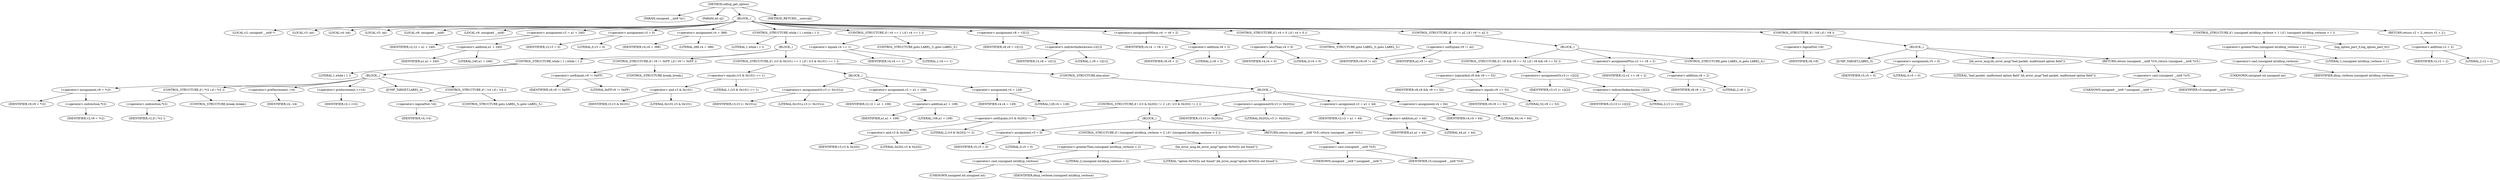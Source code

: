 digraph udhcp_get_option {  
"1000107" [label = "(METHOD,udhcp_get_option)" ]
"1000108" [label = "(PARAM,unsigned __int8 *a1)" ]
"1000109" [label = "(PARAM,int a2)" ]
"1000110" [label = "(BLOCK,,)" ]
"1000111" [label = "(LOCAL,v2: unsigned __int8 *)" ]
"1000112" [label = "(LOCAL,v3: int)" ]
"1000113" [label = "(LOCAL,v4: int)" ]
"1000114" [label = "(LOCAL,v5: int)" ]
"1000115" [label = "(LOCAL,v8: unsigned __int8)" ]
"1000116" [label = "(LOCAL,v9: unsigned __int8)" ]
"1000117" [label = "(<operator>.assignment,v2 = a1 + 240)" ]
"1000118" [label = "(IDENTIFIER,v2,v2 = a1 + 240)" ]
"1000119" [label = "(<operator>.addition,a1 + 240)" ]
"1000120" [label = "(IDENTIFIER,a1,a1 + 240)" ]
"1000121" [label = "(LITERAL,240,a1 + 240)" ]
"1000122" [label = "(<operator>.assignment,v3 = 0)" ]
"1000123" [label = "(IDENTIFIER,v3,v3 = 0)" ]
"1000124" [label = "(LITERAL,0,v3 = 0)" ]
"1000125" [label = "(<operator>.assignment,v4 = 388)" ]
"1000126" [label = "(IDENTIFIER,v4,v4 = 388)" ]
"1000127" [label = "(LITERAL,388,v4 = 388)" ]
"1000128" [label = "(CONTROL_STRUCTURE,while ( 1 ),while ( 1 ))" ]
"1000129" [label = "(LITERAL,1,while ( 1 ))" ]
"1000130" [label = "(BLOCK,,)" ]
"1000131" [label = "(CONTROL_STRUCTURE,while ( 1 ),while ( 1 ))" ]
"1000132" [label = "(LITERAL,1,while ( 1 ))" ]
"1000133" [label = "(BLOCK,,)" ]
"1000134" [label = "(<operator>.assignment,v9 = *v2)" ]
"1000135" [label = "(IDENTIFIER,v9,v9 = *v2)" ]
"1000136" [label = "(<operator>.indirection,*v2)" ]
"1000137" [label = "(IDENTIFIER,v2,v9 = *v2)" ]
"1000138" [label = "(CONTROL_STRUCTURE,if ( *v2 ),if ( *v2 ))" ]
"1000139" [label = "(<operator>.indirection,*v2)" ]
"1000140" [label = "(IDENTIFIER,v2,if ( *v2 ))" ]
"1000141" [label = "(CONTROL_STRUCTURE,break;,break;)" ]
"1000142" [label = "(<operator>.preDecrement,--v4)" ]
"1000143" [label = "(IDENTIFIER,v4,--v4)" ]
"1000144" [label = "(<operator>.preIncrement,++v2)" ]
"1000145" [label = "(IDENTIFIER,v2,++v2)" ]
"1000146" [label = "(JUMP_TARGET,LABEL_4)" ]
"1000147" [label = "(CONTROL_STRUCTURE,if ( !v4 ),if ( !v4 ))" ]
"1000148" [label = "(<operator>.logicalNot,!v4)" ]
"1000149" [label = "(IDENTIFIER,v4,!v4)" ]
"1000150" [label = "(CONTROL_STRUCTURE,goto LABEL_5;,goto LABEL_5;)" ]
"1000151" [label = "(CONTROL_STRUCTURE,if ( v9 != 0xFF ),if ( v9 != 0xFF ))" ]
"1000152" [label = "(<operator>.notEquals,v9 != 0xFF)" ]
"1000153" [label = "(IDENTIFIER,v9,v9 != 0xFF)" ]
"1000154" [label = "(LITERAL,0xFF,v9 != 0xFF)" ]
"1000155" [label = "(CONTROL_STRUCTURE,break;,break;)" ]
"1000156" [label = "(CONTROL_STRUCTURE,if ( (v3 & 0x101) == 1 ),if ( (v3 & 0x101) == 1 ))" ]
"1000157" [label = "(<operator>.equals,(v3 & 0x101) == 1)" ]
"1000158" [label = "(<operator>.and,v3 & 0x101)" ]
"1000159" [label = "(IDENTIFIER,v3,v3 & 0x101)" ]
"1000160" [label = "(LITERAL,0x101,v3 & 0x101)" ]
"1000161" [label = "(LITERAL,1,(v3 & 0x101) == 1)" ]
"1000162" [label = "(BLOCK,,)" ]
"1000163" [label = "(<operators>.assignmentOr,v3 |= 0x101u)" ]
"1000164" [label = "(IDENTIFIER,v3,v3 |= 0x101u)" ]
"1000165" [label = "(LITERAL,0x101u,v3 |= 0x101u)" ]
"1000166" [label = "(<operator>.assignment,v2 = a1 + 108)" ]
"1000167" [label = "(IDENTIFIER,v2,v2 = a1 + 108)" ]
"1000168" [label = "(<operator>.addition,a1 + 108)" ]
"1000169" [label = "(IDENTIFIER,a1,a1 + 108)" ]
"1000170" [label = "(LITERAL,108,a1 + 108)" ]
"1000171" [label = "(<operator>.assignment,v4 = 128)" ]
"1000172" [label = "(IDENTIFIER,v4,v4 = 128)" ]
"1000173" [label = "(LITERAL,128,v4 = 128)" ]
"1000174" [label = "(CONTROL_STRUCTURE,else,else)" ]
"1000175" [label = "(BLOCK,,)" ]
"1000176" [label = "(CONTROL_STRUCTURE,if ( (v3 & 0x202) != 2 ),if ( (v3 & 0x202) != 2 ))" ]
"1000177" [label = "(<operator>.notEquals,(v3 & 0x202) != 2)" ]
"1000178" [label = "(<operator>.and,v3 & 0x202)" ]
"1000179" [label = "(IDENTIFIER,v3,v3 & 0x202)" ]
"1000180" [label = "(LITERAL,0x202,v3 & 0x202)" ]
"1000181" [label = "(LITERAL,2,(v3 & 0x202) != 2)" ]
"1000182" [label = "(BLOCK,,)" ]
"1000183" [label = "(<operator>.assignment,v5 = 0)" ]
"1000184" [label = "(IDENTIFIER,v5,v5 = 0)" ]
"1000185" [label = "(LITERAL,0,v5 = 0)" ]
"1000186" [label = "(CONTROL_STRUCTURE,if ( (unsigned int)dhcp_verbose > 2 ),if ( (unsigned int)dhcp_verbose > 2 ))" ]
"1000187" [label = "(<operator>.greaterThan,(unsigned int)dhcp_verbose > 2)" ]
"1000188" [label = "(<operator>.cast,(unsigned int)dhcp_verbose)" ]
"1000189" [label = "(UNKNOWN,unsigned int,unsigned int)" ]
"1000190" [label = "(IDENTIFIER,dhcp_verbose,(unsigned int)dhcp_verbose)" ]
"1000191" [label = "(LITERAL,2,(unsigned int)dhcp_verbose > 2)" ]
"1000192" [label = "(bb_error_msg,bb_error_msg(\"option 0x%02x not found\"))" ]
"1000193" [label = "(LITERAL,\"option 0x%02x not found\",bb_error_msg(\"option 0x%02x not found\"))" ]
"1000194" [label = "(RETURN,return (unsigned __int8 *)v5;,return (unsigned __int8 *)v5;)" ]
"1000195" [label = "(<operator>.cast,(unsigned __int8 *)v5)" ]
"1000196" [label = "(UNKNOWN,unsigned __int8 *,unsigned __int8 *)" ]
"1000197" [label = "(IDENTIFIER,v5,(unsigned __int8 *)v5)" ]
"1000198" [label = "(<operators>.assignmentOr,v3 |= 0x202u)" ]
"1000199" [label = "(IDENTIFIER,v3,v3 |= 0x202u)" ]
"1000200" [label = "(LITERAL,0x202u,v3 |= 0x202u)" ]
"1000201" [label = "(<operator>.assignment,v2 = a1 + 44)" ]
"1000202" [label = "(IDENTIFIER,v2,v2 = a1 + 44)" ]
"1000203" [label = "(<operator>.addition,a1 + 44)" ]
"1000204" [label = "(IDENTIFIER,a1,a1 + 44)" ]
"1000205" [label = "(LITERAL,44,a1 + 44)" ]
"1000206" [label = "(<operator>.assignment,v4 = 64)" ]
"1000207" [label = "(IDENTIFIER,v4,v4 = 64)" ]
"1000208" [label = "(LITERAL,64,v4 = 64)" ]
"1000209" [label = "(CONTROL_STRUCTURE,if ( v4 == 1 ),if ( v4 == 1 ))" ]
"1000210" [label = "(<operator>.equals,v4 == 1)" ]
"1000211" [label = "(IDENTIFIER,v4,v4 == 1)" ]
"1000212" [label = "(LITERAL,1,v4 == 1)" ]
"1000213" [label = "(CONTROL_STRUCTURE,goto LABEL_5;,goto LABEL_5;)" ]
"1000214" [label = "(<operator>.assignment,v8 = v2[1])" ]
"1000215" [label = "(IDENTIFIER,v8,v8 = v2[1])" ]
"1000216" [label = "(<operator>.indirectIndexAccess,v2[1])" ]
"1000217" [label = "(IDENTIFIER,v2,v8 = v2[1])" ]
"1000218" [label = "(LITERAL,1,v8 = v2[1])" ]
"1000219" [label = "(<operator>.assignmentMinus,v4 -= v8 + 2)" ]
"1000220" [label = "(IDENTIFIER,v4,v4 -= v8 + 2)" ]
"1000221" [label = "(<operator>.addition,v8 + 2)" ]
"1000222" [label = "(IDENTIFIER,v8,v8 + 2)" ]
"1000223" [label = "(LITERAL,2,v8 + 2)" ]
"1000224" [label = "(CONTROL_STRUCTURE,if ( v4 < 0 ),if ( v4 < 0 ))" ]
"1000225" [label = "(<operator>.lessThan,v4 < 0)" ]
"1000226" [label = "(IDENTIFIER,v4,v4 < 0)" ]
"1000227" [label = "(LITERAL,0,v4 < 0)" ]
"1000228" [label = "(CONTROL_STRUCTURE,goto LABEL_5;,goto LABEL_5;)" ]
"1000229" [label = "(CONTROL_STRUCTURE,if ( v9 != a2 ),if ( v9 != a2 ))" ]
"1000230" [label = "(<operator>.notEquals,v9 != a2)" ]
"1000231" [label = "(IDENTIFIER,v9,v9 != a2)" ]
"1000232" [label = "(IDENTIFIER,a2,v9 != a2)" ]
"1000233" [label = "(BLOCK,,)" ]
"1000234" [label = "(CONTROL_STRUCTURE,if ( v8 && v9 == 52 ),if ( v8 && v9 == 52 ))" ]
"1000235" [label = "(<operator>.logicalAnd,v8 && v9 == 52)" ]
"1000236" [label = "(IDENTIFIER,v8,v8 && v9 == 52)" ]
"1000237" [label = "(<operator>.equals,v9 == 52)" ]
"1000238" [label = "(IDENTIFIER,v9,v9 == 52)" ]
"1000239" [label = "(LITERAL,52,v9 == 52)" ]
"1000240" [label = "(<operators>.assignmentOr,v3 |= v2[2])" ]
"1000241" [label = "(IDENTIFIER,v3,v3 |= v2[2])" ]
"1000242" [label = "(<operator>.indirectIndexAccess,v2[2])" ]
"1000243" [label = "(IDENTIFIER,v2,v3 |= v2[2])" ]
"1000244" [label = "(LITERAL,2,v3 |= v2[2])" ]
"1000245" [label = "(<operator>.assignmentPlus,v2 += v8 + 2)" ]
"1000246" [label = "(IDENTIFIER,v2,v2 += v8 + 2)" ]
"1000247" [label = "(<operator>.addition,v8 + 2)" ]
"1000248" [label = "(IDENTIFIER,v8,v8 + 2)" ]
"1000249" [label = "(LITERAL,2,v8 + 2)" ]
"1000250" [label = "(CONTROL_STRUCTURE,goto LABEL_4;,goto LABEL_4;)" ]
"1000251" [label = "(CONTROL_STRUCTURE,if ( !v8 ),if ( !v8 ))" ]
"1000252" [label = "(<operator>.logicalNot,!v8)" ]
"1000253" [label = "(IDENTIFIER,v8,!v8)" ]
"1000254" [label = "(BLOCK,,)" ]
"1000255" [label = "(JUMP_TARGET,LABEL_5)" ]
"1000256" [label = "(<operator>.assignment,v5 = 0)" ]
"1000257" [label = "(IDENTIFIER,v5,v5 = 0)" ]
"1000258" [label = "(LITERAL,0,v5 = 0)" ]
"1000259" [label = "(bb_error_msg,bb_error_msg(\"bad packet, malformed option field\"))" ]
"1000260" [label = "(LITERAL,\"bad packet, malformed option field\",bb_error_msg(\"bad packet, malformed option field\"))" ]
"1000261" [label = "(RETURN,return (unsigned __int8 *)v5;,return (unsigned __int8 *)v5;)" ]
"1000262" [label = "(<operator>.cast,(unsigned __int8 *)v5)" ]
"1000263" [label = "(UNKNOWN,unsigned __int8 *,unsigned __int8 *)" ]
"1000264" [label = "(IDENTIFIER,v5,(unsigned __int8 *)v5)" ]
"1000265" [label = "(CONTROL_STRUCTURE,if ( (unsigned int)dhcp_verbose > 1 ),if ( (unsigned int)dhcp_verbose > 1 ))" ]
"1000266" [label = "(<operator>.greaterThan,(unsigned int)dhcp_verbose > 1)" ]
"1000267" [label = "(<operator>.cast,(unsigned int)dhcp_verbose)" ]
"1000268" [label = "(UNKNOWN,unsigned int,unsigned int)" ]
"1000269" [label = "(IDENTIFIER,dhcp_verbose,(unsigned int)dhcp_verbose)" ]
"1000270" [label = "(LITERAL,1,(unsigned int)dhcp_verbose > 1)" ]
"1000271" [label = "(log_option_part_0,log_option_part_0())" ]
"1000272" [label = "(RETURN,return v2 + 2;,return v2 + 2;)" ]
"1000273" [label = "(<operator>.addition,v2 + 2)" ]
"1000274" [label = "(IDENTIFIER,v2,v2 + 2)" ]
"1000275" [label = "(LITERAL,2,v2 + 2)" ]
"1000276" [label = "(METHOD_RETURN,__usercall)" ]
  "1000107" -> "1000108" 
  "1000107" -> "1000109" 
  "1000107" -> "1000110" 
  "1000107" -> "1000276" 
  "1000110" -> "1000111" 
  "1000110" -> "1000112" 
  "1000110" -> "1000113" 
  "1000110" -> "1000114" 
  "1000110" -> "1000115" 
  "1000110" -> "1000116" 
  "1000110" -> "1000117" 
  "1000110" -> "1000122" 
  "1000110" -> "1000125" 
  "1000110" -> "1000128" 
  "1000110" -> "1000209" 
  "1000110" -> "1000214" 
  "1000110" -> "1000219" 
  "1000110" -> "1000224" 
  "1000110" -> "1000229" 
  "1000110" -> "1000251" 
  "1000110" -> "1000265" 
  "1000110" -> "1000272" 
  "1000117" -> "1000118" 
  "1000117" -> "1000119" 
  "1000119" -> "1000120" 
  "1000119" -> "1000121" 
  "1000122" -> "1000123" 
  "1000122" -> "1000124" 
  "1000125" -> "1000126" 
  "1000125" -> "1000127" 
  "1000128" -> "1000129" 
  "1000128" -> "1000130" 
  "1000130" -> "1000131" 
  "1000130" -> "1000151" 
  "1000130" -> "1000156" 
  "1000131" -> "1000132" 
  "1000131" -> "1000133" 
  "1000133" -> "1000134" 
  "1000133" -> "1000138" 
  "1000133" -> "1000142" 
  "1000133" -> "1000144" 
  "1000133" -> "1000146" 
  "1000133" -> "1000147" 
  "1000134" -> "1000135" 
  "1000134" -> "1000136" 
  "1000136" -> "1000137" 
  "1000138" -> "1000139" 
  "1000138" -> "1000141" 
  "1000139" -> "1000140" 
  "1000142" -> "1000143" 
  "1000144" -> "1000145" 
  "1000147" -> "1000148" 
  "1000147" -> "1000150" 
  "1000148" -> "1000149" 
  "1000151" -> "1000152" 
  "1000151" -> "1000155" 
  "1000152" -> "1000153" 
  "1000152" -> "1000154" 
  "1000156" -> "1000157" 
  "1000156" -> "1000162" 
  "1000156" -> "1000174" 
  "1000157" -> "1000158" 
  "1000157" -> "1000161" 
  "1000158" -> "1000159" 
  "1000158" -> "1000160" 
  "1000162" -> "1000163" 
  "1000162" -> "1000166" 
  "1000162" -> "1000171" 
  "1000163" -> "1000164" 
  "1000163" -> "1000165" 
  "1000166" -> "1000167" 
  "1000166" -> "1000168" 
  "1000168" -> "1000169" 
  "1000168" -> "1000170" 
  "1000171" -> "1000172" 
  "1000171" -> "1000173" 
  "1000174" -> "1000175" 
  "1000175" -> "1000176" 
  "1000175" -> "1000198" 
  "1000175" -> "1000201" 
  "1000175" -> "1000206" 
  "1000176" -> "1000177" 
  "1000176" -> "1000182" 
  "1000177" -> "1000178" 
  "1000177" -> "1000181" 
  "1000178" -> "1000179" 
  "1000178" -> "1000180" 
  "1000182" -> "1000183" 
  "1000182" -> "1000186" 
  "1000182" -> "1000194" 
  "1000183" -> "1000184" 
  "1000183" -> "1000185" 
  "1000186" -> "1000187" 
  "1000186" -> "1000192" 
  "1000187" -> "1000188" 
  "1000187" -> "1000191" 
  "1000188" -> "1000189" 
  "1000188" -> "1000190" 
  "1000192" -> "1000193" 
  "1000194" -> "1000195" 
  "1000195" -> "1000196" 
  "1000195" -> "1000197" 
  "1000198" -> "1000199" 
  "1000198" -> "1000200" 
  "1000201" -> "1000202" 
  "1000201" -> "1000203" 
  "1000203" -> "1000204" 
  "1000203" -> "1000205" 
  "1000206" -> "1000207" 
  "1000206" -> "1000208" 
  "1000209" -> "1000210" 
  "1000209" -> "1000213" 
  "1000210" -> "1000211" 
  "1000210" -> "1000212" 
  "1000214" -> "1000215" 
  "1000214" -> "1000216" 
  "1000216" -> "1000217" 
  "1000216" -> "1000218" 
  "1000219" -> "1000220" 
  "1000219" -> "1000221" 
  "1000221" -> "1000222" 
  "1000221" -> "1000223" 
  "1000224" -> "1000225" 
  "1000224" -> "1000228" 
  "1000225" -> "1000226" 
  "1000225" -> "1000227" 
  "1000229" -> "1000230" 
  "1000229" -> "1000233" 
  "1000230" -> "1000231" 
  "1000230" -> "1000232" 
  "1000233" -> "1000234" 
  "1000233" -> "1000245" 
  "1000233" -> "1000250" 
  "1000234" -> "1000235" 
  "1000234" -> "1000240" 
  "1000235" -> "1000236" 
  "1000235" -> "1000237" 
  "1000237" -> "1000238" 
  "1000237" -> "1000239" 
  "1000240" -> "1000241" 
  "1000240" -> "1000242" 
  "1000242" -> "1000243" 
  "1000242" -> "1000244" 
  "1000245" -> "1000246" 
  "1000245" -> "1000247" 
  "1000247" -> "1000248" 
  "1000247" -> "1000249" 
  "1000251" -> "1000252" 
  "1000251" -> "1000254" 
  "1000252" -> "1000253" 
  "1000254" -> "1000255" 
  "1000254" -> "1000256" 
  "1000254" -> "1000259" 
  "1000254" -> "1000261" 
  "1000256" -> "1000257" 
  "1000256" -> "1000258" 
  "1000259" -> "1000260" 
  "1000261" -> "1000262" 
  "1000262" -> "1000263" 
  "1000262" -> "1000264" 
  "1000265" -> "1000266" 
  "1000265" -> "1000271" 
  "1000266" -> "1000267" 
  "1000266" -> "1000270" 
  "1000267" -> "1000268" 
  "1000267" -> "1000269" 
  "1000272" -> "1000273" 
  "1000273" -> "1000274" 
  "1000273" -> "1000275" 
}
